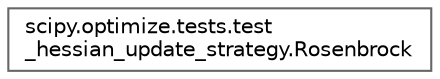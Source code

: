 digraph "Graphical Class Hierarchy"
{
 // LATEX_PDF_SIZE
  bgcolor="transparent";
  edge [fontname=Helvetica,fontsize=10,labelfontname=Helvetica,labelfontsize=10];
  node [fontname=Helvetica,fontsize=10,shape=box,height=0.2,width=0.4];
  rankdir="LR";
  Node0 [id="Node000000",label="scipy.optimize.tests.test\l_hessian_update_strategy.Rosenbrock",height=0.2,width=0.4,color="grey40", fillcolor="white", style="filled",URL="$d2/dfb/classscipy_1_1optimize_1_1tests_1_1test__hessian__update__strategy_1_1Rosenbrock.html",tooltip=" "];
}
